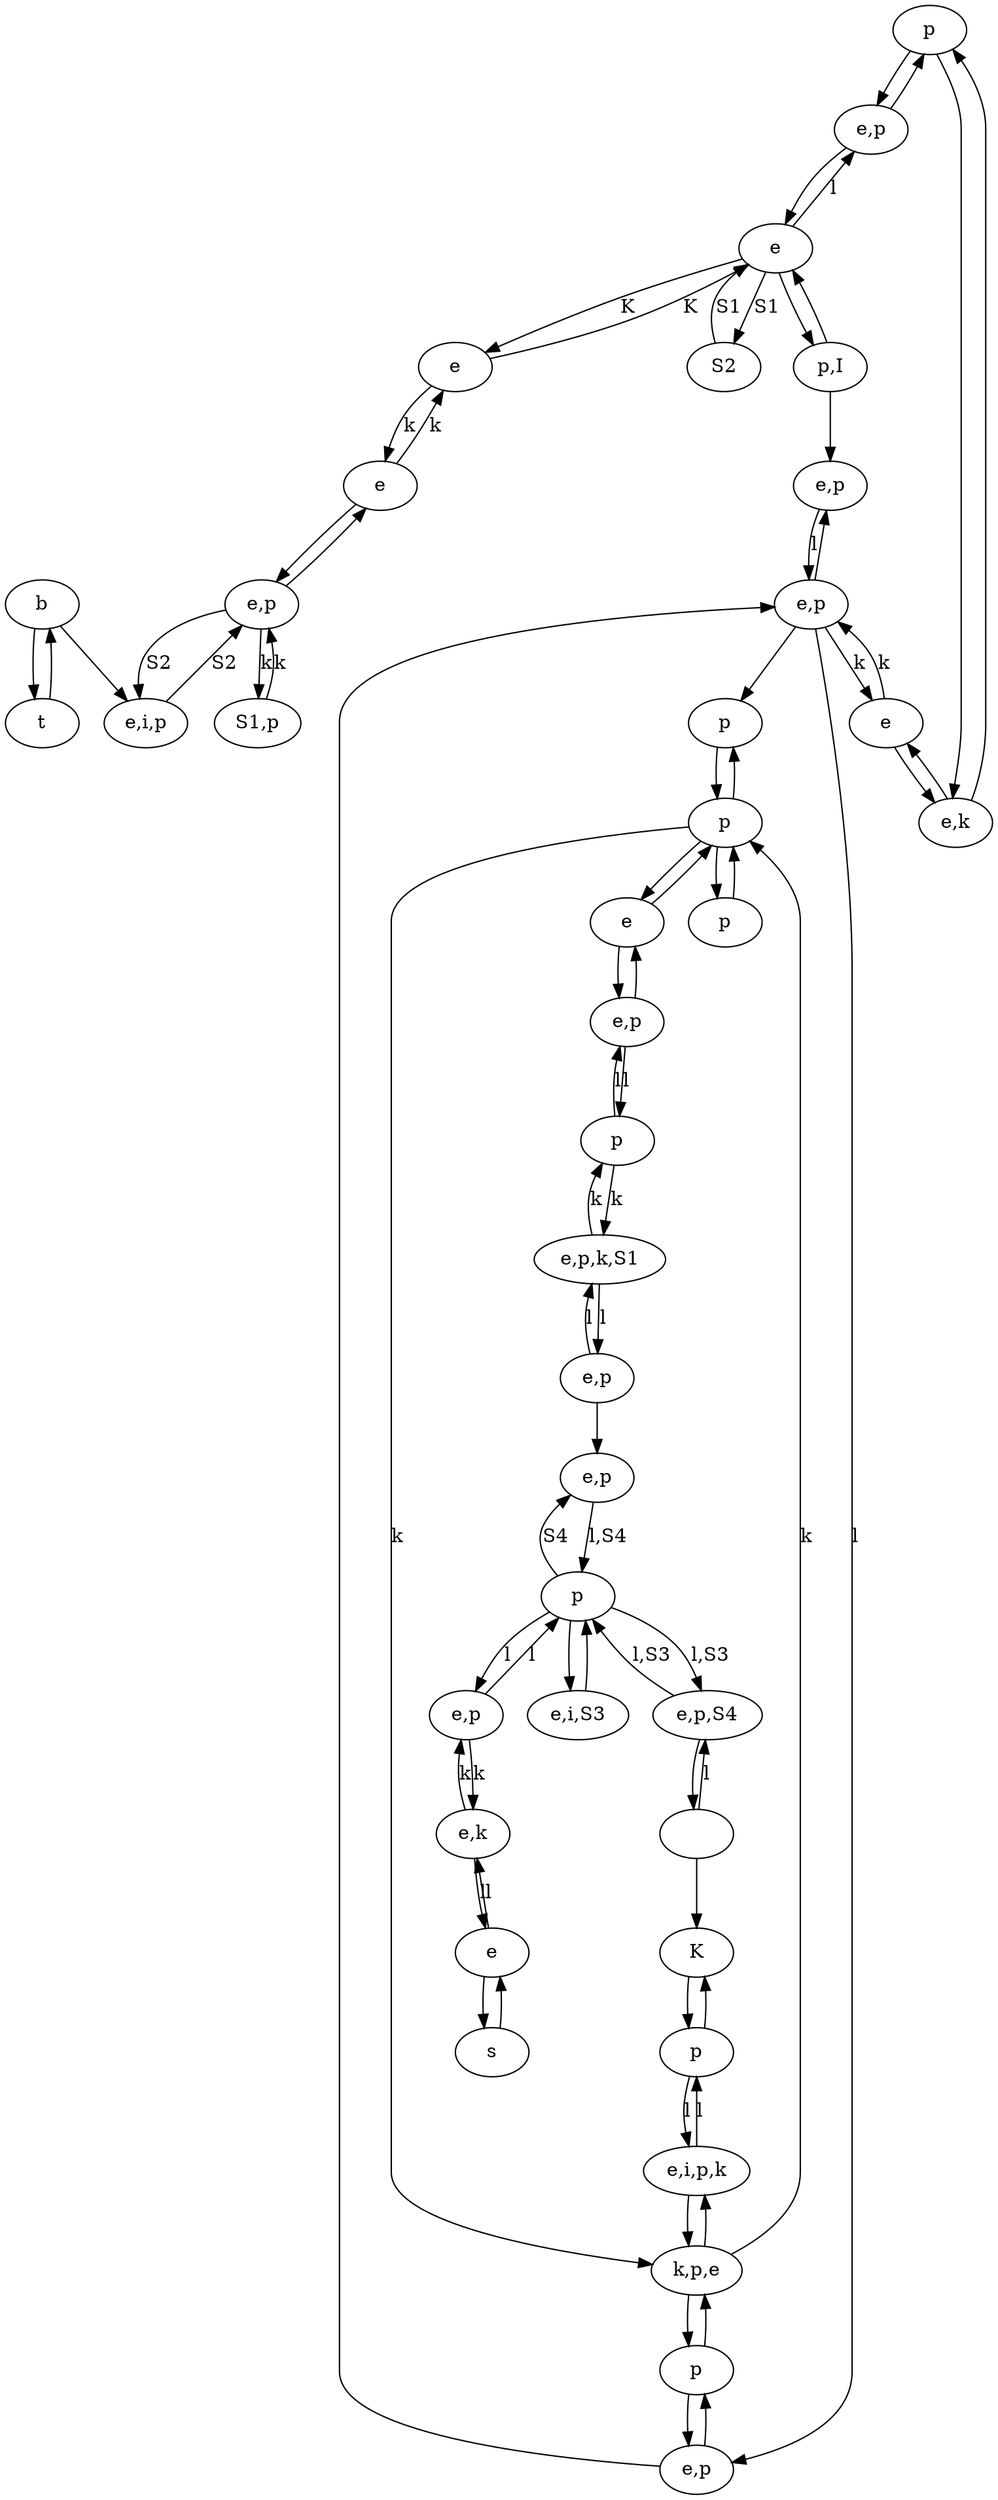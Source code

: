 digraph {
0 [label="p"]
1 [label="b"]
2 [label="e,i,p"]
3 [label="e,p"]
4 [label="e,i,p,k"]
5 [label="p"]
6 [label="p"]
7 [label="p"]
8 [label="p"]
9 [label="e,p"]
10 [label="e,p,k,S1"]
11 [label="S2"]
12 [label="S1,p"]
13 [label="e,p"]
14 [label="e"]
15 [label="e"]
16 [label="p"]
17 [label="e,p"]
18 [label="e,k"]
19 [label="t"]
20 [label="e"]
21 [label="e"]
22 [label="e"]
23 [label="s"]
24 [label="e,p"]
25 [label="e,k"]
26 [label="e,i,S3"]
27 [label="p"]
28 [label="e,p,S4"]
29 [label="e,p"]
30 [label="K"]
31 [label=""]
32 [label="k,p,e"]
33 [label="p,I"]
34 [label="e,p"]
35 [label="p"]
36 [label="e"]
37 [label="e,p"]
38 [label="e,p"]
13 -> 2 [label="S2"]
2 -> 13 [label="S2"]
23 -> 22 [label=""]
22 -> 23 [label=""]
27 -> 26 [label=""]
26 -> 27 [label=""]
5 -> 30 [label=""]
30 -> 5 [label=""]
4 -> 32 [label=""]
32 -> 4 [label=""]
9 -> 15 [label=""]
15 -> 9 [label=""]
32 -> 35 [label=""]
35 -> 32 [label=""]
35 -> 34 [label=""]
34 -> 35 [label=""]
33 -> 21 [label=""]
21 -> 33 [label=""]
18 -> 0 [label=""]
0 -> 18 [label=""]
0 -> 17 [label=""]
17 -> 0 [label=""]
18 -> 36 [label=""]
36 -> 18 [label=""]
13 -> 14 [label=""]
14 -> 13 [label=""]
1 -> 2 [label=""]
33 -> 38 [label=""]
37 -> 16 [label=""]
3 -> 29 [label=""]
31 -> 30 [label=""]
27 -> 28 [label="l,S3"]
28 -> 27 [label="l,S3"]
27 -> 29 [label="S4"]
29 -> 27 [label="l,S4"]
28 -> 31 [label=""]
31 -> 28 [label="l"]
24 -> 27 [label="l"]
27 -> 24 [label="l"]
22 -> 25 [label="l"]
25 -> 22 [label="l"]
8 -> 9 [label="l"]
9 -> 8 [label="l"]
38 -> 37 [label="l"]
37 -> 38 [label=""]
37 -> 34 [label="l"]
34 -> 37 [label=""]
21 -> 11 [label="S1"]
11 -> 21 [label="S1"]
21 -> 20 [label="K"]
20 -> 21 [label="K"]
21 -> 17 [label="l"]
17 -> 21 [label=""]
13 -> 12 [label="k"]
12 -> 13 [label="k"]
36 -> 37 [label="k"]
37 -> 36 [label="k"]
7 -> 32 [label="k"]
32 -> 7 [label="k"]
7 -> 16 [label=""]
16 -> 7 [label=""]
7 -> 15 [label=""]
15 -> 7 [label=""]
7 -> 6 [label=""]
6 -> 7 [label=""]
5 -> 4 [label="l"]
4 -> 5 [label="l"]
20 -> 14 [label="k"]
14 -> 20 [label="k"]
1 -> 19 [label=""]
19 -> 1 [label=""]
25 -> 24 [label="k"]
24 -> 25 [label="k"]
8 -> 10 [label="k"]
10 -> 8 [label="k"]
10 -> 3 [label="l"]
3 -> 10 [label="l"]
}
